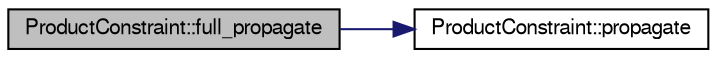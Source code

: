 digraph G
{
  edge [fontname="FreeSans",fontsize="10",labelfontname="FreeSans",labelfontsize="10"];
  node [fontname="FreeSans",fontsize="10",shape=record];
  rankdir=LR;
  Node1 [label="ProductConstraint::full_propagate",height=0.2,width=0.4,color="black", fillcolor="grey75", style="filled" fontcolor="black"];
  Node1 -> Node2 [color="midnightblue",fontsize="10",style="solid",fontname="FreeSans"];
  Node2 [label="ProductConstraint::propagate",height=0.2,width=0.4,color="black", fillcolor="white", style="filled",URL="$struct_product_constraint.html#45b23e38e9263b08cf233b72fcd5da3c",tooltip="Iterative propagation function."];
}
